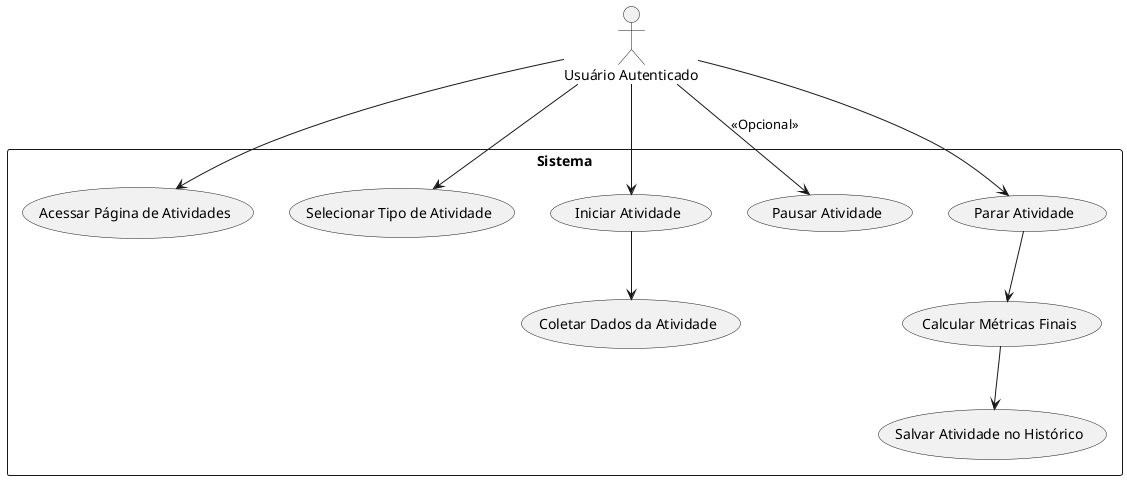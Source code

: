 @startuml
actor "Usuário Autenticado" as UsuarioAutenticado

rectangle Sistema {
  usecase "Acessar Página de Atividades" as UC_AcessarPaginaAtividades
  usecase "Selecionar Tipo de Atividade" as UC_SelecionarTipoAtividade
  usecase "Iniciar Atividade" as UC_IniciarAtividade
  usecase "Coletar Dados da Atividade" as UC_ColetarDadosAtividade
  usecase "Pausar Atividade" as UC_PausarAtividade
  usecase "Parar Atividade" as UC_PararAtividade
  usecase "Calcular Métricas Finais" as UC_CalcularMetricasFinais
  usecase "Salvar Atividade no Histórico" as UC_SalvarAtividade
}

UsuarioAutenticado --> UC_AcessarPaginaAtividades
UsuarioAutenticado --> UC_SelecionarTipoAtividade
UsuarioAutenticado --> UC_IniciarAtividade
UC_IniciarAtividade --> UC_ColetarDadosAtividade
UsuarioAutenticado --> UC_PausarAtividade : <<Opcional>>
UsuarioAutenticado --> UC_PararAtividade
UC_PararAtividade --> UC_CalcularMetricasFinais
UC_CalcularMetricasFinais --> UC_SalvarAtividade
@enduml
